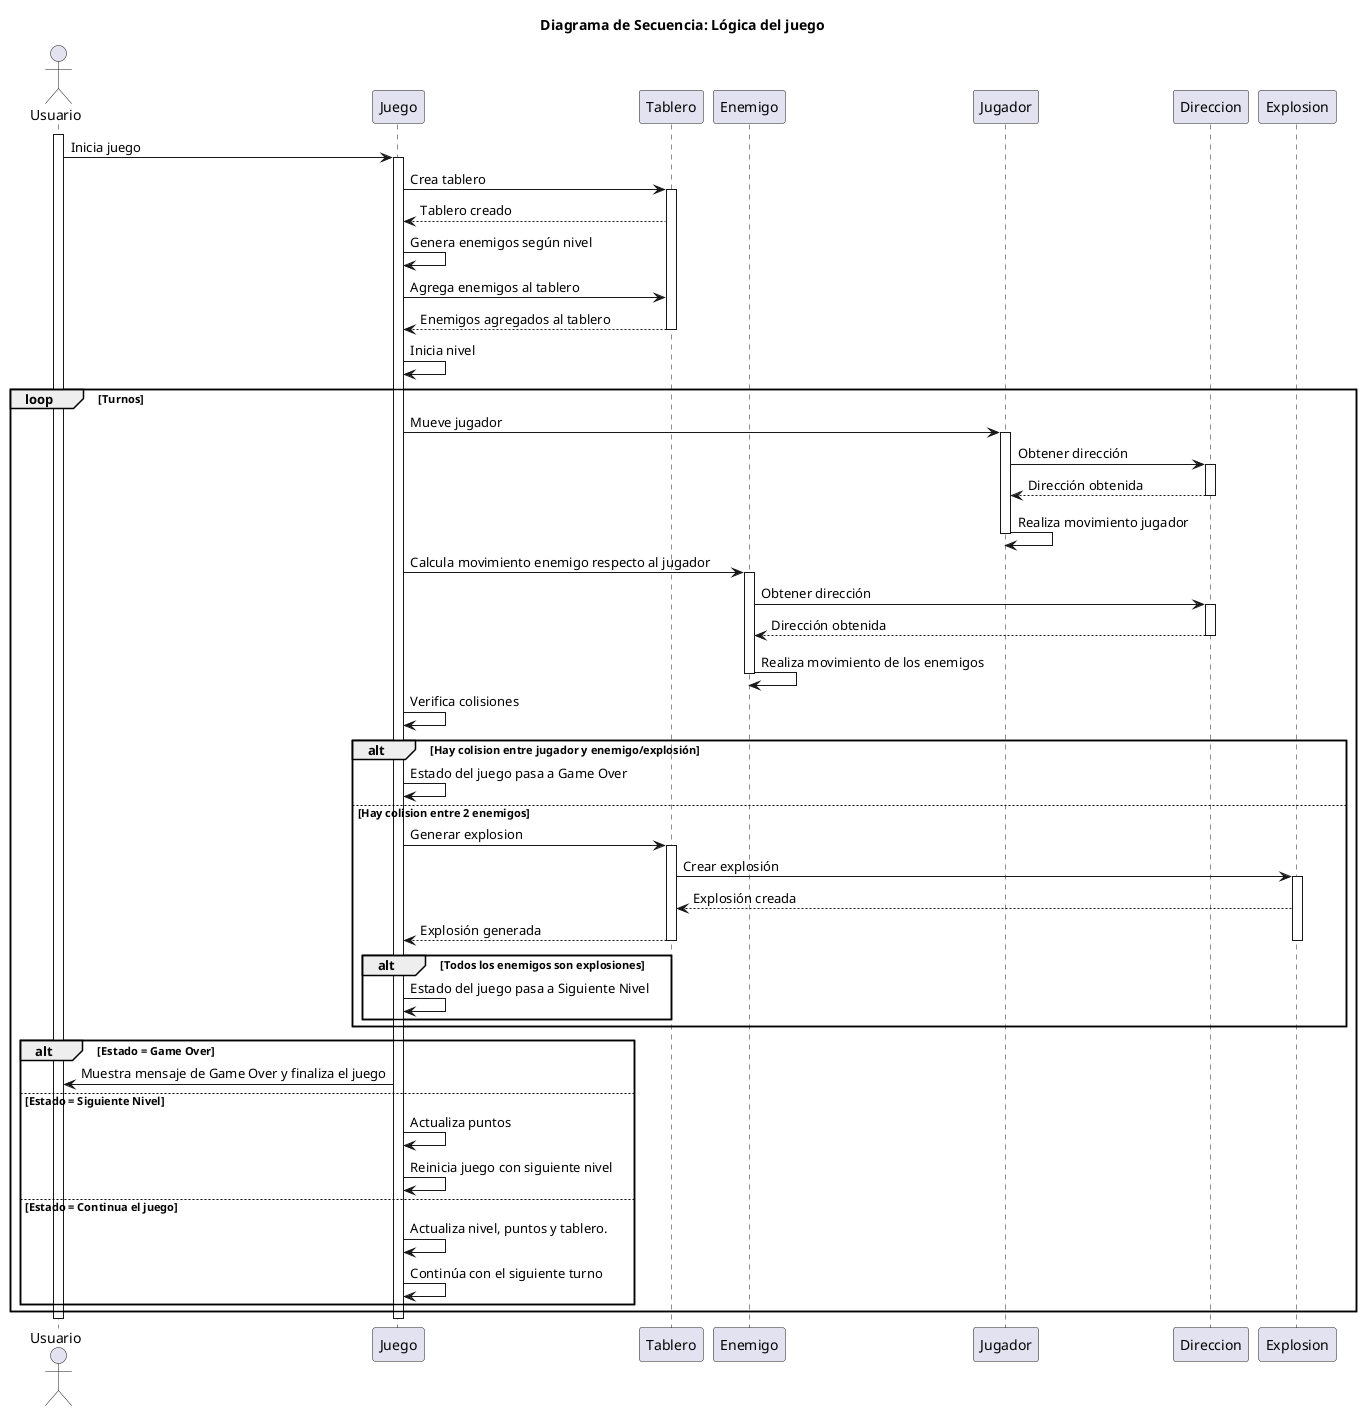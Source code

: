 @startuml

title Diagrama de Secuencia: Lógica del juego

actor Usuario
participant "Juego" as Juego
participant "Tablero" as Tablero
participant "Enemigo" as Enemigo
participant "Jugador" as Jugador
participant "Direccion" as Direccion
participant "Explosion" as Explosion

activate Usuario
Usuario -> Juego: Inicia juego

activate Juego
Juego -> Tablero: Crea tablero
activate Tablero
Tablero --> Juego: Tablero creado
Juego -> Juego: Genera enemigos según nivel
Juego -> Tablero: Agrega enemigos al tablero
Tablero --> Juego: Enemigos agregados al tablero
deactivate Tablero

Juego -> Juego: Inicia nivel

loop Turnos
    Juego -> Jugador: Mueve jugador
    activate Jugador
    Jugador -> Direccion: Obtener dirección
    activate Direccion
    Direccion --> Jugador: Dirección obtenida
    deactivate Direccion
    Jugador -> Jugador: Realiza movimiento jugador
    deactivate Jugador
    Juego -> Enemigo: Calcula movimiento enemigo respecto al jugador
    activate Enemigo
    Enemigo -> Direccion: Obtener dirección
    activate Direccion
    Direccion --> Enemigo: Dirección obtenida
    deactivate Direccion
    Enemigo -> Enemigo: Realiza movimiento de los enemigos
    deactivate Enemigo
    Juego -> Juego: Verifica colisiones
    alt Hay colision entre jugador y enemigo/explosión
            Juego -> Juego: Estado del juego pasa a Game Over
        else Hay colision entre 2 enemigos
            Juego -> Tablero: Generar explosion
            activate Tablero
            Tablero -> Explosion: Crear explosión
            activate Explosion
            Explosion --> Tablero: Explosión creada
            Tablero --> Juego: Explosión generada
            deactivate Tablero
            deactivate Explosion
            alt Todos los enemigos son explosiones
                Juego -> Juego: Estado del juego pasa a Siguiente Nivel
                end
        end
    
    alt Estado = Game Over
            Juego -> Usuario: Muestra mensaje de Game Over y finaliza el juego
        else Estado = Siguiente Nivel
            Juego -> Juego: Actualiza puntos
            Juego -> Juego: Reinicia juego con siguiente nivel
        else Estado = Continua el juego
            Juego -> Juego: Actualiza nivel, puntos y tablero.
            Juego -> Juego: Continúa con el siguiente turno
        end
end

deactivate Juego
deactivate Usuario

@enduml